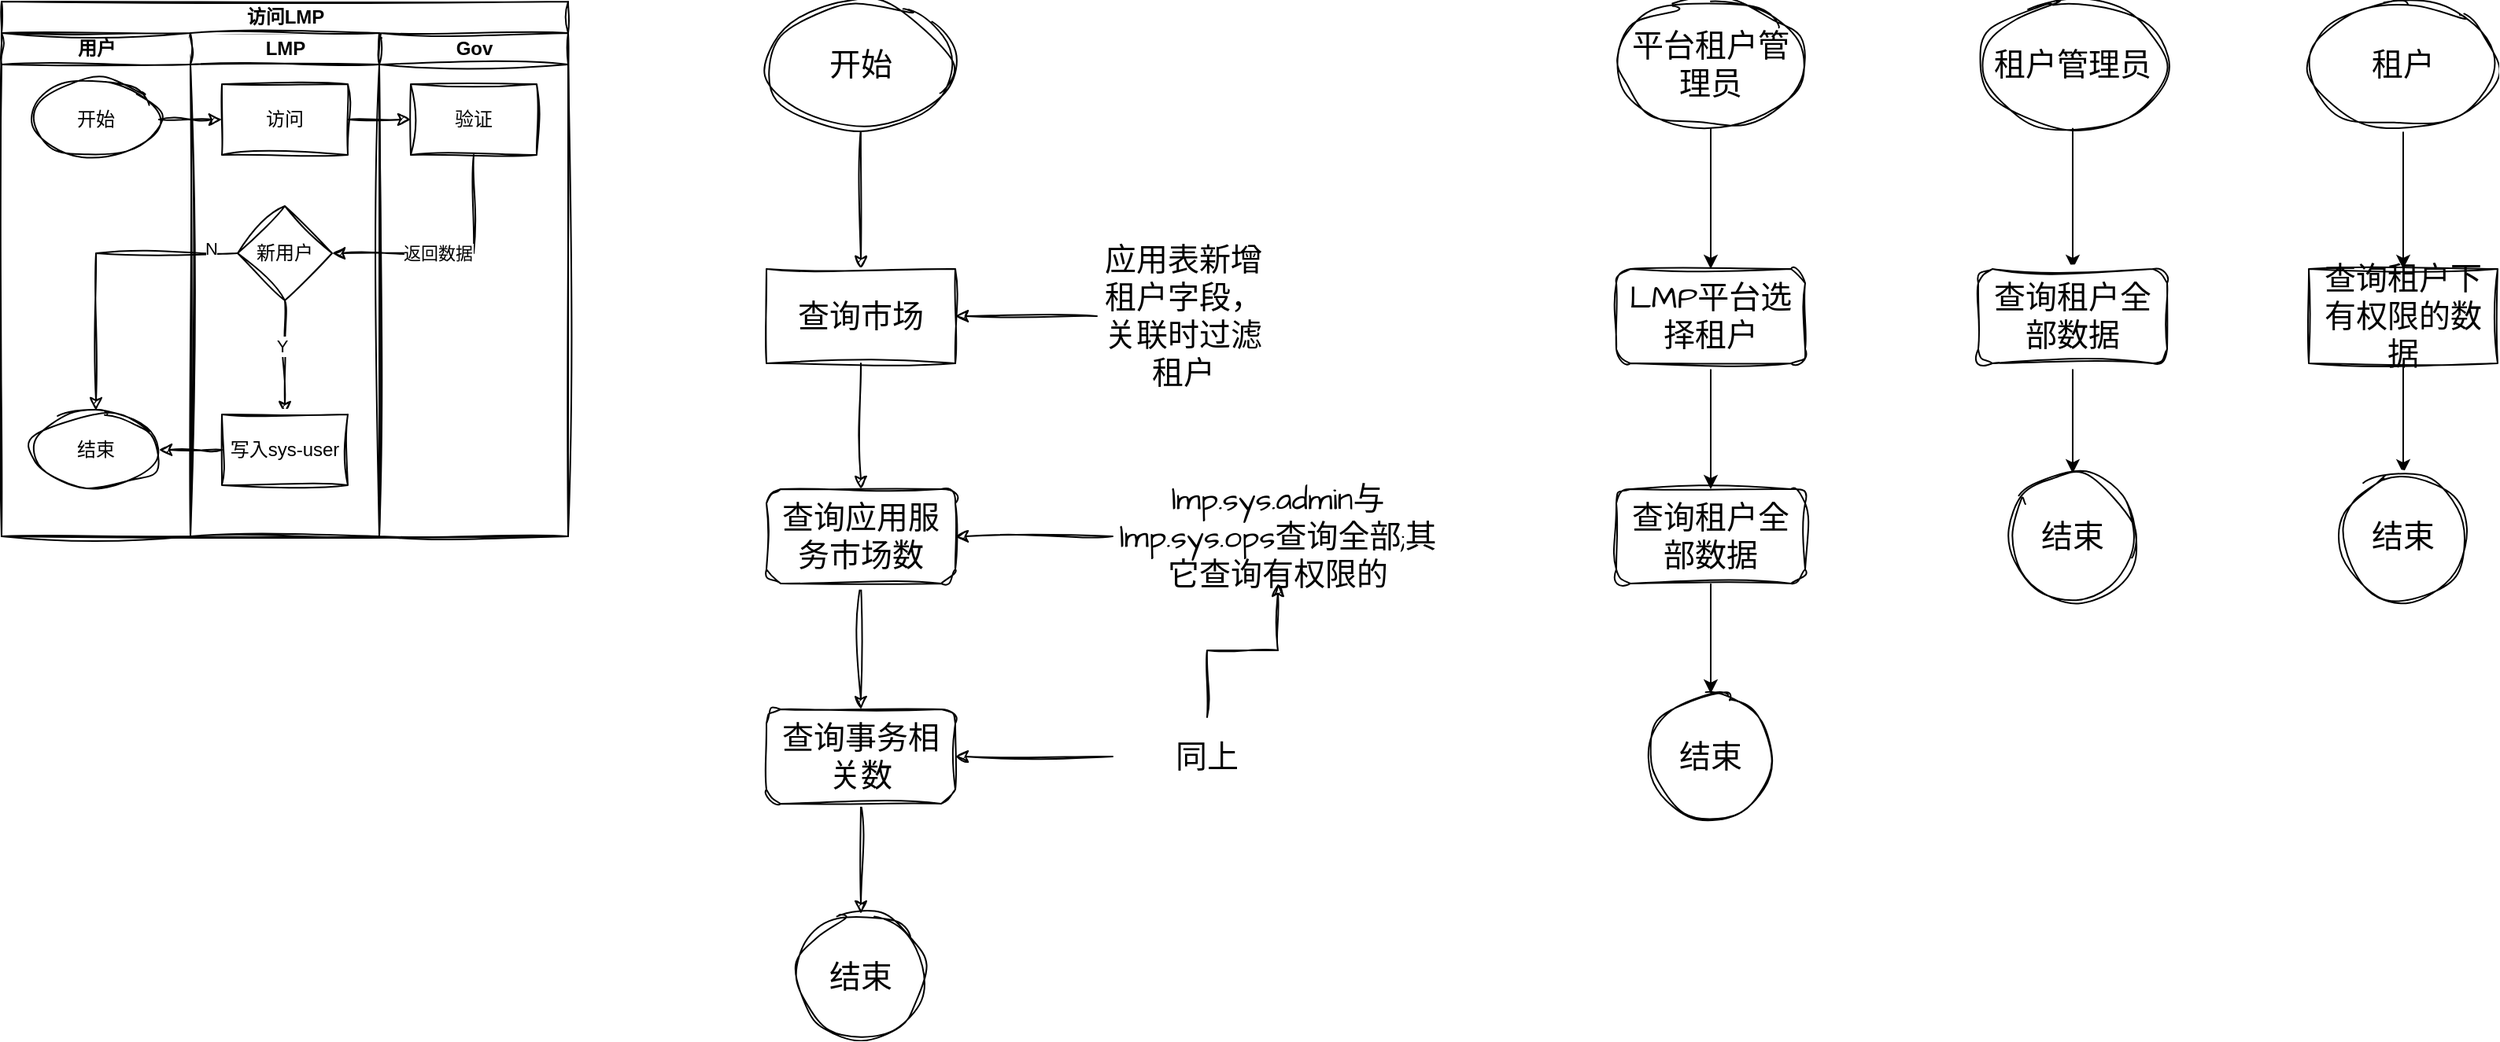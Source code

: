 <mxfile version="24.3.1" type="github">
  <diagram id="prtHgNgQTEPvFCAcTncT" name="Page-1">
    <mxGraphModel dx="1434" dy="772" grid="1" gridSize="10" guides="1" tooltips="1" connect="1" arrows="1" fold="1" page="1" pageScale="1" pageWidth="827" pageHeight="1169" math="0" shadow="0">
      <root>
        <mxCell id="0" />
        <mxCell id="1" parent="0" />
        <mxCell id="j8toMgkH0YVoJOsgU-Vg-1" value="访问LMP" style="swimlane;childLayout=stackLayout;resizeParent=1;resizeParentMax=0;startSize=20;html=1;sketch=1;curveFitting=1;jiggle=2;" parent="1" vertex="1">
          <mxGeometry x="54" y="50" width="360" height="340" as="geometry" />
        </mxCell>
        <mxCell id="j8toMgkH0YVoJOsgU-Vg-2" value="用户" style="swimlane;startSize=20;html=1;sketch=1;curveFitting=1;jiggle=2;" parent="j8toMgkH0YVoJOsgU-Vg-1" vertex="1">
          <mxGeometry y="20" width="120" height="320" as="geometry" />
        </mxCell>
        <mxCell id="j8toMgkH0YVoJOsgU-Vg-5" value="开始" style="ellipse;whiteSpace=wrap;html=1;sketch=1;curveFitting=1;jiggle=2;" parent="j8toMgkH0YVoJOsgU-Vg-2" vertex="1">
          <mxGeometry x="20.0" y="30" width="80" height="50" as="geometry" />
        </mxCell>
        <mxCell id="j8toMgkH0YVoJOsgU-Vg-13" value="结束" style="ellipse;whiteSpace=wrap;html=1;sketch=1;curveFitting=1;jiggle=2;" parent="j8toMgkH0YVoJOsgU-Vg-2" vertex="1">
          <mxGeometry x="20.0" y="240" width="80" height="50" as="geometry" />
        </mxCell>
        <mxCell id="j8toMgkH0YVoJOsgU-Vg-3" value="LMP" style="swimlane;startSize=20;html=1;sketch=1;curveFitting=1;jiggle=2;" parent="j8toMgkH0YVoJOsgU-Vg-1" vertex="1">
          <mxGeometry x="120" y="20" width="120" height="320" as="geometry" />
        </mxCell>
        <mxCell id="j8toMgkH0YVoJOsgU-Vg-6" value="访问" style="whiteSpace=wrap;html=1;sketch=1;curveFitting=1;jiggle=2;" parent="j8toMgkH0YVoJOsgU-Vg-3" vertex="1">
          <mxGeometry x="20" y="32.5" width="80" height="45" as="geometry" />
        </mxCell>
        <mxCell id="j8toMgkH0YVoJOsgU-Vg-17" value="" style="edgeStyle=orthogonalEdgeStyle;rounded=0;orthogonalLoop=1;jettySize=auto;html=1;sketch=1;curveFitting=1;jiggle=2;" parent="j8toMgkH0YVoJOsgU-Vg-3" source="j8toMgkH0YVoJOsgU-Vg-10" target="j8toMgkH0YVoJOsgU-Vg-16" edge="1">
          <mxGeometry relative="1" as="geometry">
            <Array as="points">
              <mxPoint x="60" y="200" />
              <mxPoint x="60" y="200" />
            </Array>
          </mxGeometry>
        </mxCell>
        <mxCell id="j8toMgkH0YVoJOsgU-Vg-19" value="Y" style="edgeLabel;html=1;align=center;verticalAlign=middle;resizable=0;points=[];sketch=1;curveFitting=1;jiggle=2;" parent="j8toMgkH0YVoJOsgU-Vg-17" vertex="1" connectable="0">
          <mxGeometry x="-0.208" y="-2" relative="1" as="geometry">
            <mxPoint as="offset" />
          </mxGeometry>
        </mxCell>
        <mxCell id="j8toMgkH0YVoJOsgU-Vg-10" value="新用户" style="rhombus;whiteSpace=wrap;html=1;sketch=1;curveFitting=1;jiggle=2;" parent="j8toMgkH0YVoJOsgU-Vg-3" vertex="1">
          <mxGeometry x="30.0" y="110" width="60" height="60" as="geometry" />
        </mxCell>
        <mxCell id="j8toMgkH0YVoJOsgU-Vg-16" value="写入sys-user" style="whiteSpace=wrap;html=1;sketch=1;curveFitting=1;jiggle=2;" parent="j8toMgkH0YVoJOsgU-Vg-3" vertex="1">
          <mxGeometry x="20" y="242.5" width="80" height="45" as="geometry" />
        </mxCell>
        <mxCell id="j8toMgkH0YVoJOsgU-Vg-4" value="Gov" style="swimlane;startSize=20;html=1;sketch=1;curveFitting=1;jiggle=2;" parent="j8toMgkH0YVoJOsgU-Vg-1" vertex="1">
          <mxGeometry x="240" y="20" width="120" height="320" as="geometry" />
        </mxCell>
        <mxCell id="j8toMgkH0YVoJOsgU-Vg-8" value="验证" style="whiteSpace=wrap;html=1;sketch=1;curveFitting=1;jiggle=2;" parent="j8toMgkH0YVoJOsgU-Vg-4" vertex="1">
          <mxGeometry x="20" y="32.5" width="80" height="45" as="geometry" />
        </mxCell>
        <mxCell id="j8toMgkH0YVoJOsgU-Vg-7" value="" style="edgeStyle=orthogonalEdgeStyle;rounded=0;orthogonalLoop=1;jettySize=auto;html=1;sketch=1;curveFitting=1;jiggle=2;" parent="j8toMgkH0YVoJOsgU-Vg-1" source="j8toMgkH0YVoJOsgU-Vg-5" target="j8toMgkH0YVoJOsgU-Vg-6" edge="1">
          <mxGeometry relative="1" as="geometry" />
        </mxCell>
        <mxCell id="j8toMgkH0YVoJOsgU-Vg-9" value="" style="edgeStyle=orthogonalEdgeStyle;rounded=0;orthogonalLoop=1;jettySize=auto;html=1;sketch=1;curveFitting=1;jiggle=2;" parent="j8toMgkH0YVoJOsgU-Vg-1" source="j8toMgkH0YVoJOsgU-Vg-6" target="j8toMgkH0YVoJOsgU-Vg-8" edge="1">
          <mxGeometry relative="1" as="geometry" />
        </mxCell>
        <mxCell id="j8toMgkH0YVoJOsgU-Vg-11" style="edgeStyle=orthogonalEdgeStyle;rounded=0;orthogonalLoop=1;jettySize=auto;html=1;entryX=1;entryY=0.5;entryDx=0;entryDy=0;sketch=1;curveFitting=1;jiggle=2;" parent="j8toMgkH0YVoJOsgU-Vg-1" source="j8toMgkH0YVoJOsgU-Vg-8" target="j8toMgkH0YVoJOsgU-Vg-10" edge="1">
          <mxGeometry relative="1" as="geometry">
            <Array as="points">
              <mxPoint x="300" y="160" />
            </Array>
          </mxGeometry>
        </mxCell>
        <mxCell id="j8toMgkH0YVoJOsgU-Vg-12" value="返回数据" style="edgeLabel;html=1;align=center;verticalAlign=middle;resizable=0;points=[];sketch=1;curveFitting=1;jiggle=2;" parent="j8toMgkH0YVoJOsgU-Vg-11" vertex="1" connectable="0">
          <mxGeometry x="0.121" relative="1" as="geometry">
            <mxPoint as="offset" />
          </mxGeometry>
        </mxCell>
        <mxCell id="j8toMgkH0YVoJOsgU-Vg-14" style="edgeStyle=orthogonalEdgeStyle;rounded=0;orthogonalLoop=1;jettySize=auto;html=1;entryX=0.5;entryY=0;entryDx=0;entryDy=0;sketch=1;curveFitting=1;jiggle=2;" parent="j8toMgkH0YVoJOsgU-Vg-1" source="j8toMgkH0YVoJOsgU-Vg-10" target="j8toMgkH0YVoJOsgU-Vg-13" edge="1">
          <mxGeometry relative="1" as="geometry" />
        </mxCell>
        <mxCell id="j8toMgkH0YVoJOsgU-Vg-15" value="N" style="edgeLabel;html=1;align=center;verticalAlign=middle;resizable=0;points=[];sketch=1;curveFitting=1;jiggle=2;" parent="j8toMgkH0YVoJOsgU-Vg-14" vertex="1" connectable="0">
          <mxGeometry x="-0.821" y="-3" relative="1" as="geometry">
            <mxPoint as="offset" />
          </mxGeometry>
        </mxCell>
        <mxCell id="j8toMgkH0YVoJOsgU-Vg-18" value="" style="edgeStyle=orthogonalEdgeStyle;rounded=0;orthogonalLoop=1;jettySize=auto;html=1;sketch=1;curveFitting=1;jiggle=2;" parent="j8toMgkH0YVoJOsgU-Vg-1" source="j8toMgkH0YVoJOsgU-Vg-16" target="j8toMgkH0YVoJOsgU-Vg-13" edge="1">
          <mxGeometry relative="1" as="geometry" />
        </mxCell>
        <mxCell id="j8toMgkH0YVoJOsgU-Vg-22" value="" style="edgeStyle=orthogonalEdgeStyle;rounded=0;sketch=1;hachureGap=4;jiggle=2;curveFitting=1;orthogonalLoop=1;jettySize=auto;html=1;fontFamily=Architects Daughter;fontSource=https%3A%2F%2Ffonts.googleapis.com%2Fcss%3Ffamily%3DArchitects%2BDaughter;fontSize=16;" parent="1" source="j8toMgkH0YVoJOsgU-Vg-20" target="j8toMgkH0YVoJOsgU-Vg-21" edge="1">
          <mxGeometry relative="1" as="geometry" />
        </mxCell>
        <mxCell id="j8toMgkH0YVoJOsgU-Vg-20" value="开始" style="ellipse;whiteSpace=wrap;html=1;sketch=1;hachureGap=4;jiggle=2;curveFitting=1;fontFamily=Architects Daughter;fontSource=https%3A%2F%2Ffonts.googleapis.com%2Fcss%3Ffamily%3DArchitects%2BDaughter;fontSize=20;" parent="1" vertex="1">
          <mxGeometry x="540" y="50" width="120" height="80" as="geometry" />
        </mxCell>
        <mxCell id="j8toMgkH0YVoJOsgU-Vg-24" value="" style="edgeStyle=orthogonalEdgeStyle;rounded=0;sketch=1;hachureGap=4;jiggle=2;curveFitting=1;orthogonalLoop=1;jettySize=auto;html=1;fontFamily=Architects Daughter;fontSource=https%3A%2F%2Ffonts.googleapis.com%2Fcss%3Ffamily%3DArchitects%2BDaughter;fontSize=16;" parent="1" source="j8toMgkH0YVoJOsgU-Vg-21" target="j8toMgkH0YVoJOsgU-Vg-23" edge="1">
          <mxGeometry relative="1" as="geometry" />
        </mxCell>
        <mxCell id="j8toMgkH0YVoJOsgU-Vg-21" value="查询市场" style="whiteSpace=wrap;html=1;fontSize=20;fontFamily=Architects Daughter;sketch=1;hachureGap=4;jiggle=2;curveFitting=1;fontSource=https%3A%2F%2Ffonts.googleapis.com%2Fcss%3Ffamily%3DArchitects%2BDaughter;" parent="1" vertex="1">
          <mxGeometry x="540" y="220" width="120" height="60" as="geometry" />
        </mxCell>
        <mxCell id="j8toMgkH0YVoJOsgU-Vg-26" value="" style="edgeStyle=orthogonalEdgeStyle;rounded=0;sketch=1;hachureGap=4;jiggle=2;curveFitting=1;orthogonalLoop=1;jettySize=auto;html=1;fontFamily=Architects Daughter;fontSource=https%3A%2F%2Ffonts.googleapis.com%2Fcss%3Ffamily%3DArchitects%2BDaughter;fontSize=16;" parent="1" source="j8toMgkH0YVoJOsgU-Vg-23" target="j8toMgkH0YVoJOsgU-Vg-25" edge="1">
          <mxGeometry relative="1" as="geometry" />
        </mxCell>
        <mxCell id="j8toMgkH0YVoJOsgU-Vg-23" value="查询应用服务市场数" style="rounded=1;whiteSpace=wrap;html=1;fontSize=20;fontFamily=Architects Daughter;sketch=1;hachureGap=4;jiggle=2;curveFitting=1;fontSource=https%3A%2F%2Ffonts.googleapis.com%2Fcss%3Ffamily%3DArchitects%2BDaughter;" parent="1" vertex="1">
          <mxGeometry x="540" y="360" width="120" height="60" as="geometry" />
        </mxCell>
        <mxCell id="j8toMgkH0YVoJOsgU-Vg-30" value="" style="edgeStyle=orthogonalEdgeStyle;rounded=0;sketch=1;hachureGap=4;jiggle=2;curveFitting=1;orthogonalLoop=1;jettySize=auto;html=1;fontFamily=Architects Daughter;fontSource=https%3A%2F%2Ffonts.googleapis.com%2Fcss%3Ffamily%3DArchitects%2BDaughter;fontSize=16;" parent="1" source="j8toMgkH0YVoJOsgU-Vg-25" target="j8toMgkH0YVoJOsgU-Vg-29" edge="1">
          <mxGeometry relative="1" as="geometry" />
        </mxCell>
        <mxCell id="j8toMgkH0YVoJOsgU-Vg-25" value="查询事务相关数" style="rounded=1;whiteSpace=wrap;html=1;fontSize=20;fontFamily=Architects Daughter;sketch=1;hachureGap=4;jiggle=2;curveFitting=1;fontSource=https%3A%2F%2Ffonts.googleapis.com%2Fcss%3Ffamily%3DArchitects%2BDaughter;" parent="1" vertex="1">
          <mxGeometry x="540" y="500" width="120" height="60" as="geometry" />
        </mxCell>
        <mxCell id="j8toMgkH0YVoJOsgU-Vg-29" value="结束" style="ellipse;whiteSpace=wrap;html=1;fontSize=20;fontFamily=Architects Daughter;rounded=1;sketch=1;hachureGap=4;jiggle=2;curveFitting=1;fontSource=https%3A%2F%2Ffonts.googleapis.com%2Fcss%3Ffamily%3DArchitects%2BDaughter;" parent="1" vertex="1">
          <mxGeometry x="560" y="630" width="80" height="80" as="geometry" />
        </mxCell>
        <mxCell id="j8toMgkH0YVoJOsgU-Vg-32" value="" style="edgeStyle=orthogonalEdgeStyle;rounded=0;sketch=1;hachureGap=4;jiggle=2;curveFitting=1;orthogonalLoop=1;jettySize=auto;html=1;fontFamily=Architects Daughter;fontSource=https%3A%2F%2Ffonts.googleapis.com%2Fcss%3Ffamily%3DArchitects%2BDaughter;fontSize=16;" parent="1" source="j8toMgkH0YVoJOsgU-Vg-31" target="j8toMgkH0YVoJOsgU-Vg-21" edge="1">
          <mxGeometry relative="1" as="geometry" />
        </mxCell>
        <mxCell id="j8toMgkH0YVoJOsgU-Vg-31" value="应用表新增租户字段，关联时过滤租户" style="text;html=1;strokeColor=none;fillColor=none;align=center;verticalAlign=middle;whiteSpace=wrap;rounded=0;fontSize=20;fontFamily=Architects Daughter;" parent="1" vertex="1">
          <mxGeometry x="750" y="220" width="110" height="60" as="geometry" />
        </mxCell>
        <mxCell id="j8toMgkH0YVoJOsgU-Vg-34" value="" style="edgeStyle=orthogonalEdgeStyle;rounded=0;sketch=1;hachureGap=4;jiggle=2;curveFitting=1;orthogonalLoop=1;jettySize=auto;html=1;fontFamily=Architects Daughter;fontSource=https%3A%2F%2Ffonts.googleapis.com%2Fcss%3Ffamily%3DArchitects%2BDaughter;fontSize=16;" parent="1" source="j8toMgkH0YVoJOsgU-Vg-33" target="j8toMgkH0YVoJOsgU-Vg-23" edge="1">
          <mxGeometry relative="1" as="geometry" />
        </mxCell>
        <mxCell id="j8toMgkH0YVoJOsgU-Vg-33" value="lmp.sys.admin与lmp.sys.ops查询全部;其它查询有权限的" style="text;html=1;strokeColor=none;fillColor=none;align=center;verticalAlign=middle;whiteSpace=wrap;rounded=0;fontSize=20;fontFamily=Architects Daughter;" parent="1" vertex="1">
          <mxGeometry x="760" y="360" width="210" height="60" as="geometry" />
        </mxCell>
        <mxCell id="j8toMgkH0YVoJOsgU-Vg-36" value="" style="edgeStyle=orthogonalEdgeStyle;rounded=0;sketch=1;hachureGap=4;jiggle=2;curveFitting=1;orthogonalLoop=1;jettySize=auto;html=1;fontFamily=Architects Daughter;fontSource=https%3A%2F%2Ffonts.googleapis.com%2Fcss%3Ffamily%3DArchitects%2BDaughter;fontSize=16;" parent="1" source="j8toMgkH0YVoJOsgU-Vg-35" target="j8toMgkH0YVoJOsgU-Vg-25" edge="1">
          <mxGeometry relative="1" as="geometry" />
        </mxCell>
        <mxCell id="j8toMgkH0YVoJOsgU-Vg-37" value="" style="edgeStyle=orthogonalEdgeStyle;rounded=0;sketch=1;hachureGap=4;jiggle=2;curveFitting=1;orthogonalLoop=1;jettySize=auto;html=1;fontFamily=Architects Daughter;fontSource=https%3A%2F%2Ffonts.googleapis.com%2Fcss%3Ffamily%3DArchitects%2BDaughter;fontSize=16;" parent="1" source="j8toMgkH0YVoJOsgU-Vg-35" target="j8toMgkH0YVoJOsgU-Vg-33" edge="1">
          <mxGeometry relative="1" as="geometry" />
        </mxCell>
        <mxCell id="j8toMgkH0YVoJOsgU-Vg-35" value="同上" style="text;html=1;strokeColor=none;fillColor=none;align=center;verticalAlign=middle;whiteSpace=wrap;rounded=0;fontSize=20;fontFamily=Architects Daughter;" parent="1" vertex="1">
          <mxGeometry x="760" y="505" width="120" height="50" as="geometry" />
        </mxCell>
        <mxCell id="cefd-m8w8gFzFD2RTLWu-9" value="" style="edgeStyle=orthogonalEdgeStyle;rounded=0;orthogonalLoop=1;jettySize=auto;html=1;" edge="1" parent="1" source="cefd-m8w8gFzFD2RTLWu-5" target="cefd-m8w8gFzFD2RTLWu-8">
          <mxGeometry relative="1" as="geometry" />
        </mxCell>
        <mxCell id="cefd-m8w8gFzFD2RTLWu-5" value="平台租户管理员" style="ellipse;whiteSpace=wrap;html=1;sketch=1;hachureGap=4;jiggle=2;curveFitting=1;fontFamily=Architects Daughter;fontSource=https%3A%2F%2Ffonts.googleapis.com%2Fcss%3Ffamily%3DArchitects%2BDaughter;fontSize=20;" vertex="1" parent="1">
          <mxGeometry x="1080" y="50" width="120" height="80" as="geometry" />
        </mxCell>
        <mxCell id="cefd-m8w8gFzFD2RTLWu-13" value="" style="edgeStyle=orthogonalEdgeStyle;rounded=0;orthogonalLoop=1;jettySize=auto;html=1;" edge="1" parent="1" source="cefd-m8w8gFzFD2RTLWu-6" target="cefd-m8w8gFzFD2RTLWu-12">
          <mxGeometry relative="1" as="geometry" />
        </mxCell>
        <mxCell id="cefd-m8w8gFzFD2RTLWu-6" value="租户管理员" style="ellipse;whiteSpace=wrap;html=1;sketch=1;hachureGap=4;jiggle=2;curveFitting=1;fontFamily=Architects Daughter;fontSource=https%3A%2F%2Ffonts.googleapis.com%2Fcss%3Ffamily%3DArchitects%2BDaughter;fontSize=20;" vertex="1" parent="1">
          <mxGeometry x="1310" y="50" width="120" height="80" as="geometry" />
        </mxCell>
        <mxCell id="cefd-m8w8gFzFD2RTLWu-11" value="" style="edgeStyle=orthogonalEdgeStyle;rounded=0;orthogonalLoop=1;jettySize=auto;html=1;" edge="1" parent="1" source="cefd-m8w8gFzFD2RTLWu-8" target="cefd-m8w8gFzFD2RTLWu-10">
          <mxGeometry relative="1" as="geometry" />
        </mxCell>
        <mxCell id="cefd-m8w8gFzFD2RTLWu-8" value="LMP平台选择租户" style="rounded=1;whiteSpace=wrap;html=1;fontSize=20;fontFamily=Architects Daughter;sketch=1;hachureGap=4;jiggle=2;curveFitting=1;fontSource=https%3A%2F%2Ffonts.googleapis.com%2Fcss%3Ffamily%3DArchitects%2BDaughter;" vertex="1" parent="1">
          <mxGeometry x="1080" y="220" width="120" height="60" as="geometry" />
        </mxCell>
        <mxCell id="cefd-m8w8gFzFD2RTLWu-15" value="" style="edgeStyle=orthogonalEdgeStyle;rounded=0;orthogonalLoop=1;jettySize=auto;html=1;" edge="1" parent="1" source="cefd-m8w8gFzFD2RTLWu-10" target="cefd-m8w8gFzFD2RTLWu-14">
          <mxGeometry relative="1" as="geometry" />
        </mxCell>
        <mxCell id="cefd-m8w8gFzFD2RTLWu-10" value="查询租户全部数据" style="rounded=1;whiteSpace=wrap;html=1;fontSize=20;fontFamily=Architects Daughter;sketch=1;hachureGap=4;jiggle=2;curveFitting=1;fontSource=https%3A%2F%2Ffonts.googleapis.com%2Fcss%3Ffamily%3DArchitects%2BDaughter;" vertex="1" parent="1">
          <mxGeometry x="1080" y="360" width="120" height="60" as="geometry" />
        </mxCell>
        <mxCell id="cefd-m8w8gFzFD2RTLWu-17" value="" style="edgeStyle=orthogonalEdgeStyle;rounded=0;orthogonalLoop=1;jettySize=auto;html=1;" edge="1" parent="1" source="cefd-m8w8gFzFD2RTLWu-12" target="cefd-m8w8gFzFD2RTLWu-16">
          <mxGeometry relative="1" as="geometry" />
        </mxCell>
        <mxCell id="cefd-m8w8gFzFD2RTLWu-12" value="查询租户全部数据" style="rounded=1;whiteSpace=wrap;html=1;fontSize=20;fontFamily=Architects Daughter;sketch=1;hachureGap=4;jiggle=2;curveFitting=1;fontSource=https%3A%2F%2Ffonts.googleapis.com%2Fcss%3Ffamily%3DArchitects%2BDaughter;" vertex="1" parent="1">
          <mxGeometry x="1310" y="220" width="120" height="60" as="geometry" />
        </mxCell>
        <mxCell id="cefd-m8w8gFzFD2RTLWu-14" value="结束" style="ellipse;whiteSpace=wrap;html=1;fontSize=20;fontFamily=Architects Daughter;rounded=1;sketch=1;hachureGap=4;jiggle=2;curveFitting=1;fontSource=https%3A%2F%2Ffonts.googleapis.com%2Fcss%3Ffamily%3DArchitects%2BDaughter;" vertex="1" parent="1">
          <mxGeometry x="1100" y="490" width="80" height="80" as="geometry" />
        </mxCell>
        <mxCell id="cefd-m8w8gFzFD2RTLWu-16" value="结束" style="ellipse;whiteSpace=wrap;html=1;fontSize=20;fontFamily=Architects Daughter;rounded=1;sketch=1;hachureGap=4;jiggle=2;curveFitting=1;fontSource=https%3A%2F%2Ffonts.googleapis.com%2Fcss%3Ffamily%3DArchitects%2BDaughter;" vertex="1" parent="1">
          <mxGeometry x="1330" y="350" width="80" height="80" as="geometry" />
        </mxCell>
        <mxCell id="cefd-m8w8gFzFD2RTLWu-20" value="" style="edgeStyle=orthogonalEdgeStyle;rounded=0;orthogonalLoop=1;jettySize=auto;html=1;" edge="1" parent="1" source="cefd-m8w8gFzFD2RTLWu-18" target="cefd-m8w8gFzFD2RTLWu-19">
          <mxGeometry relative="1" as="geometry" />
        </mxCell>
        <mxCell id="cefd-m8w8gFzFD2RTLWu-18" value="租户" style="ellipse;whiteSpace=wrap;html=1;sketch=1;hachureGap=4;jiggle=2;curveFitting=1;fontFamily=Architects Daughter;fontSource=https%3A%2F%2Ffonts.googleapis.com%2Fcss%3Ffamily%3DArchitects%2BDaughter;fontSize=20;" vertex="1" parent="1">
          <mxGeometry x="1520" y="50" width="120" height="80" as="geometry" />
        </mxCell>
        <mxCell id="cefd-m8w8gFzFD2RTLWu-22" value="" style="edgeStyle=orthogonalEdgeStyle;rounded=0;orthogonalLoop=1;jettySize=auto;html=1;" edge="1" parent="1" source="cefd-m8w8gFzFD2RTLWu-19" target="cefd-m8w8gFzFD2RTLWu-21">
          <mxGeometry relative="1" as="geometry" />
        </mxCell>
        <mxCell id="cefd-m8w8gFzFD2RTLWu-19" value="查询租户下有权限的数据" style="whiteSpace=wrap;html=1;fontSize=20;fontFamily=Architects Daughter;sketch=1;hachureGap=4;jiggle=2;curveFitting=1;fontSource=https%3A%2F%2Ffonts.googleapis.com%2Fcss%3Ffamily%3DArchitects%2BDaughter;" vertex="1" parent="1">
          <mxGeometry x="1520" y="220" width="120" height="60" as="geometry" />
        </mxCell>
        <mxCell id="cefd-m8w8gFzFD2RTLWu-21" value="结束" style="ellipse;whiteSpace=wrap;html=1;fontSize=20;fontFamily=Architects Daughter;sketch=1;hachureGap=4;jiggle=2;curveFitting=1;fontSource=https%3A%2F%2Ffonts.googleapis.com%2Fcss%3Ffamily%3DArchitects%2BDaughter;" vertex="1" parent="1">
          <mxGeometry x="1540" y="350" width="80" height="80" as="geometry" />
        </mxCell>
      </root>
    </mxGraphModel>
  </diagram>
</mxfile>
